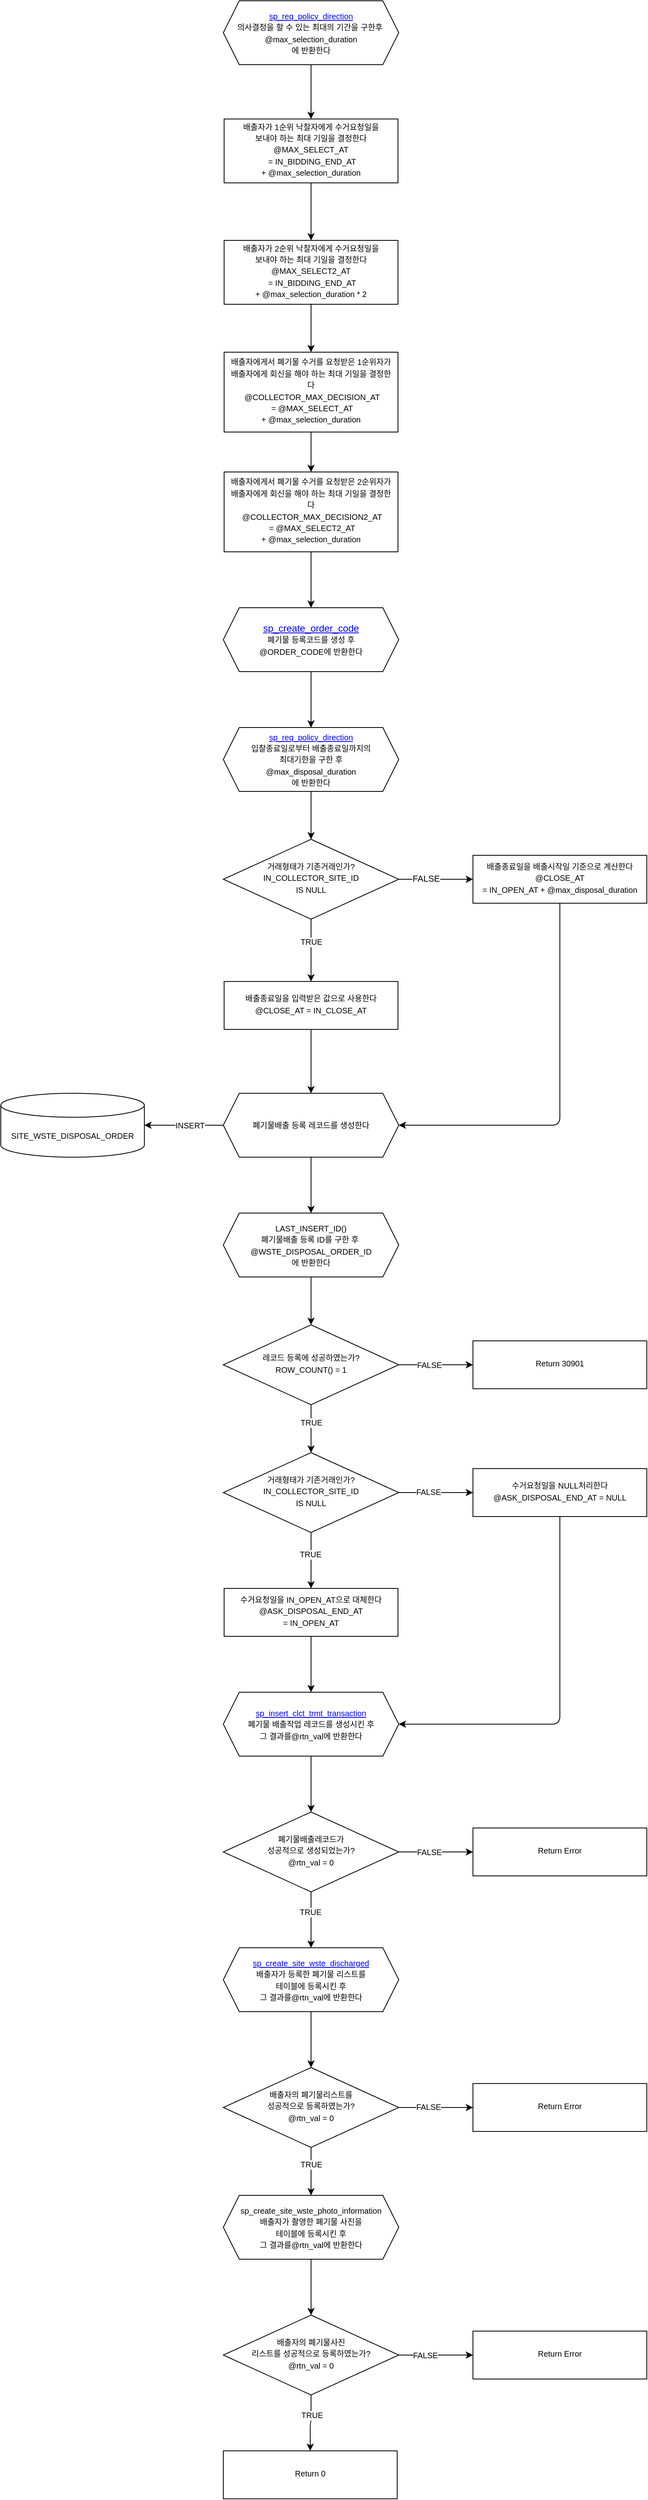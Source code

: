 <mxfile>
    <diagram id="yEqb0aX-quzxRs0v6ZPx" name="Page-1">
        <mxGraphModel dx="3655" dy="4133" grid="1" gridSize="10" guides="1" tooltips="1" connect="1" arrows="1" fold="1" page="1" pageScale="1" pageWidth="827" pageHeight="1169" math="0" shadow="0">
            <root>
                <mxCell id="0"/>
                <mxCell id="1" parent="0"/>
                <mxCell id="25" value="" style="edgeStyle=orthogonalEdgeStyle;html=1;fontSize=10;entryX=0.5;entryY=0;entryDx=0;entryDy=0;" edge="1" parent="1" source="26" target="88">
                    <mxGeometry relative="1" as="geometry">
                        <mxPoint x="-2083" y="-3350" as="targetPoint"/>
                    </mxGeometry>
                </mxCell>
                <mxCell id="26" value="&lt;a href=&quot;https://github.com/Leo-Nam/stored-procedures/blob/main/drawio/sp_req_policy_direction.svg&quot; style=&quot;font-size: 10px&quot;&gt;sp_req_policy_direction&lt;/a&gt;&lt;br&gt;&lt;span style=&quot;font-size: 10px&quot;&gt;의사결정을 할 수 있는 최대의 기간을 구한후&amp;nbsp;&lt;br&gt;@max_selection_duration&lt;br&gt;에 반환한다&lt;/span&gt;" style="shape=hexagon;perimeter=hexagonPerimeter2;whiteSpace=wrap;html=1;fixedSize=1;" vertex="1" parent="1">
                    <mxGeometry x="-2193" y="-3490" width="220" height="80" as="geometry"/>
                </mxCell>
                <mxCell id="42" value="" style="edgeStyle=orthogonalEdgeStyle;html=1;fontSize=10;" edge="1" parent="1" source="43" target="48">
                    <mxGeometry relative="1" as="geometry"/>
                </mxCell>
                <mxCell id="43" value="&lt;a href=&quot;https://github.com/Leo-Nam/stored-procedures/blob/main/drawio/sp_req_policy_direction.svg&quot; style=&quot;font-size: 10px&quot;&gt;sp_req_policy_direction&lt;/a&gt;&lt;br&gt;&lt;span style=&quot;font-size: 10px&quot;&gt;입찰종료일로부터 배출종료일까지의 &lt;br&gt;최대기한을 구한 후 &lt;br&gt;@max_disposal_duration&lt;br&gt;에 반환한다&lt;/span&gt;" style="shape=hexagon;perimeter=hexagonPerimeter2;whiteSpace=wrap;html=1;fixedSize=1;" vertex="1" parent="1">
                    <mxGeometry x="-2193" y="-2580" width="220" height="80" as="geometry"/>
                </mxCell>
                <mxCell id="44" value="" style="edgeStyle=orthogonalEdgeStyle;html=1;fontSize=10;entryX=0.5;entryY=0;entryDx=0;entryDy=0;" edge="1" parent="1" source="48" target="55">
                    <mxGeometry relative="1" as="geometry">
                        <mxPoint x="-2083" y="-2280" as="targetPoint"/>
                    </mxGeometry>
                </mxCell>
                <mxCell id="45" value="TRUE" style="edgeLabel;html=1;align=center;verticalAlign=middle;resizable=0;points=[];fontSize=10;" vertex="1" connectable="0" parent="44">
                    <mxGeometry x="-0.281" relative="1" as="geometry">
                        <mxPoint as="offset"/>
                    </mxGeometry>
                </mxCell>
                <mxCell id="102" value="" style="edgeStyle=none;html=1;" edge="1" parent="1" source="48" target="100">
                    <mxGeometry relative="1" as="geometry"/>
                </mxCell>
                <mxCell id="103" value="FALSE" style="edgeLabel;html=1;align=center;verticalAlign=middle;resizable=0;points=[];" vertex="1" connectable="0" parent="102">
                    <mxGeometry x="-0.28" y="1" relative="1" as="geometry">
                        <mxPoint as="offset"/>
                    </mxGeometry>
                </mxCell>
                <mxCell id="48" value="&lt;span style=&quot;font-size: 10px&quot;&gt;거래형태가 기존거래인가?&lt;/span&gt;&lt;span style=&quot;font-size: 10px&quot;&gt;IN_COLLECTOR_SITE_ID &lt;br&gt;IS NULL&lt;/span&gt;" style="rhombus;whiteSpace=wrap;html=1;shadow=0;strokeWidth=1;spacing=6;spacingTop=-4;" vertex="1" parent="1">
                    <mxGeometry x="-2193" y="-2440" width="220" height="100" as="geometry"/>
                </mxCell>
                <mxCell id="101" value="" style="edgeStyle=none;html=1;entryX=0.5;entryY=0;entryDx=0;entryDy=0;" edge="1" parent="1" source="55" target="62">
                    <mxGeometry relative="1" as="geometry">
                        <mxPoint x="-2083" y="-2120" as="targetPoint"/>
                    </mxGeometry>
                </mxCell>
                <mxCell id="55" value="&lt;font style=&quot;font-size: 10px&quot;&gt;배출종료일을 입력받은 값으로 사용한다&lt;br&gt;@CLOSE_AT = IN_CLOSE_AT&lt;/font&gt;" style="whiteSpace=wrap;html=1;shadow=0;strokeWidth=1;spacing=6;spacingTop=-4;" vertex="1" parent="1">
                    <mxGeometry x="-2192" y="-2262" width="218" height="60" as="geometry"/>
                </mxCell>
                <mxCell id="61" value="" style="edgeStyle=orthogonalEdgeStyle;html=1;fontSize=10;entryX=0.5;entryY=0;entryDx=0;entryDy=0;" edge="1" parent="1" source="62" target="108">
                    <mxGeometry relative="1" as="geometry"/>
                </mxCell>
                <mxCell id="106" value="" style="edgeStyle=orthogonalEdgeStyle;html=1;fontSize=10;" edge="1" parent="1" source="62" target="105">
                    <mxGeometry relative="1" as="geometry"/>
                </mxCell>
                <mxCell id="107" value="INSERT" style="edgeLabel;html=1;align=center;verticalAlign=middle;resizable=0;points=[];fontSize=10;" vertex="1" connectable="0" parent="106">
                    <mxGeometry x="-0.151" relative="1" as="geometry">
                        <mxPoint as="offset"/>
                    </mxGeometry>
                </mxCell>
                <mxCell id="62" value="&lt;font style=&quot;font-size: 10px&quot;&gt;폐기물배출 등록 레코드를 생성한다&lt;/font&gt;" style="shape=hexagon;perimeter=hexagonPerimeter2;whiteSpace=wrap;html=1;fixedSize=1;" vertex="1" parent="1">
                    <mxGeometry x="-2193" y="-2122" width="220" height="80" as="geometry"/>
                </mxCell>
                <mxCell id="63" value="" style="edgeStyle=orthogonalEdgeStyle;html=1;fontSize=10;exitX=0.5;exitY=1;exitDx=0;exitDy=0;entryX=0.5;entryY=0;entryDx=0;entryDy=0;" edge="1" parent="1" source="110" target="114">
                    <mxGeometry relative="1" as="geometry">
                        <mxPoint x="-2083" y="-1740" as="sourcePoint"/>
                        <mxPoint x="-2083" y="-1662" as="targetPoint"/>
                    </mxGeometry>
                </mxCell>
                <mxCell id="111" value="TRUE" style="edgeLabel;html=1;align=center;verticalAlign=middle;resizable=0;points=[];fontSize=10;" vertex="1" connectable="0" parent="63">
                    <mxGeometry x="-0.265" relative="1" as="geometry">
                        <mxPoint as="offset"/>
                    </mxGeometry>
                </mxCell>
                <mxCell id="89" value="" style="edgeStyle=none;html=1;entryX=0.5;entryY=0;entryDx=0;entryDy=0;" edge="1" parent="1" source="88" target="90">
                    <mxGeometry relative="1" as="geometry"/>
                </mxCell>
                <mxCell id="88" value="&lt;span style=&quot;font-size: 10px&quot;&gt;배출자가 1순위 낙찰자에게 수거요청일을 &lt;br&gt;보내야 하는 최대 기일을 결정한다 @MAX_SELECT_AT&lt;/span&gt;&lt;br&gt;&lt;span style=&quot;font-size: 10px&quot;&gt;&amp;nbsp;=&amp;nbsp;IN_BIDDING_END_AT +&amp;nbsp;@max_selection_duration&lt;/span&gt;" style="whiteSpace=wrap;html=1;shadow=0;strokeWidth=1;spacing=6;spacingTop=-4;" vertex="1" parent="1">
                    <mxGeometry x="-2192" y="-3342" width="218" height="80" as="geometry"/>
                </mxCell>
                <mxCell id="91" value="" style="edgeStyle=none;html=1;entryX=0.5;entryY=0;entryDx=0;entryDy=0;" edge="1" parent="1" source="90" target="92">
                    <mxGeometry relative="1" as="geometry"/>
                </mxCell>
                <mxCell id="90" value="&lt;span style=&quot;font-size: 10px&quot;&gt;배출자가 2순위 낙찰자에게 수거요청일을 &lt;br&gt;보내야 하는 최대 기일을 결정한다 @MAX_SELECT2_AT&lt;/span&gt;&lt;br&gt;&lt;span style=&quot;font-size: 10px&quot;&gt;&amp;nbsp;=&amp;nbsp;IN_BIDDING_END_AT +&amp;nbsp;@max_selection_duration&lt;/span&gt;&lt;span style=&quot;font-size: 10px&quot;&gt;&amp;nbsp;* 2&lt;/span&gt;" style="whiteSpace=wrap;html=1;shadow=0;strokeWidth=1;spacing=6;spacingTop=-4;" vertex="1" parent="1">
                    <mxGeometry x="-2192" y="-3190" width="218" height="80" as="geometry"/>
                </mxCell>
                <mxCell id="93" value="" style="edgeStyle=none;html=1;entryX=0.5;entryY=0;entryDx=0;entryDy=0;" edge="1" parent="1" source="92" target="94">
                    <mxGeometry relative="1" as="geometry"/>
                </mxCell>
                <mxCell id="92" value="&lt;span style=&quot;font-size: 10px&quot;&gt;배출자에게서 폐기물 수거를 요청받은 1순위자가 배출자에게 회신을 해야 하는 최대 기일을 결정한다&lt;br&gt;&amp;nbsp;@&lt;/span&gt;&lt;span style=&quot;font-size: 10px&quot;&gt;COLLECTOR_MAX_DECISION_AT&lt;/span&gt;&lt;br&gt;&lt;span style=&quot;font-size: 10px&quot;&gt;&amp;nbsp;=&amp;nbsp;&lt;/span&gt;&lt;span style=&quot;font-size: 10px&quot;&gt;@MAX_SELECT_AT&lt;br&gt;&lt;/span&gt;&lt;span style=&quot;font-size: 10px&quot;&gt;+&amp;nbsp;@max_selection_duration&lt;/span&gt;" style="whiteSpace=wrap;html=1;shadow=0;strokeWidth=1;spacing=6;spacingTop=-4;" vertex="1" parent="1">
                    <mxGeometry x="-2192" y="-3050" width="218" height="100" as="geometry"/>
                </mxCell>
                <mxCell id="95" value="" style="edgeStyle=none;html=1;entryX=0.5;entryY=0;entryDx=0;entryDy=0;" edge="1" parent="1" source="94" target="96">
                    <mxGeometry relative="1" as="geometry">
                        <mxPoint x="-2083" y="-2748" as="targetPoint"/>
                    </mxGeometry>
                </mxCell>
                <mxCell id="94" value="&lt;span style=&quot;font-size: 10px&quot;&gt;배출자에게서 폐기물 수거를 요청받은 2순위자가 배출자에게 회신을 해야 하는 최대 기일을 결정한다&lt;br&gt;&amp;nbsp;@&lt;/span&gt;&lt;span style=&quot;font-size: 10px&quot;&gt;COLLECTOR_MAX_DECISION2_AT&lt;/span&gt;&lt;br&gt;&lt;span style=&quot;font-size: 10px&quot;&gt;&amp;nbsp;=&amp;nbsp;&lt;/span&gt;&lt;span style=&quot;font-size: 10px&quot;&gt;@MAX_SELECT2_AT&lt;br&gt;&lt;/span&gt;&lt;span style=&quot;font-size: 10px&quot;&gt;+&amp;nbsp;@max_selection_duration&lt;/span&gt;" style="whiteSpace=wrap;html=1;shadow=0;strokeWidth=1;spacing=6;spacingTop=-4;" vertex="1" parent="1">
                    <mxGeometry x="-2192" y="-2900" width="218" height="100" as="geometry"/>
                </mxCell>
                <mxCell id="97" value="" style="edgeStyle=none;html=1;entryX=0.5;entryY=0;entryDx=0;entryDy=0;" edge="1" parent="1" source="96" target="43">
                    <mxGeometry relative="1" as="geometry">
                        <mxPoint x="-2070" y="-2600" as="targetPoint"/>
                    </mxGeometry>
                </mxCell>
                <mxCell id="96" value="&lt;a href=&quot;https://github.com/Leo-Nam/stored-procedures/blob/main/drawio/sp_create_order_code.svg&quot;&gt;sp_create_order_code&lt;/a&gt;&lt;br&gt;&lt;span style=&quot;font-size: 10px&quot;&gt;폐기물 등록코드를 생성 후 &lt;/span&gt;&lt;br&gt;&lt;span style=&quot;font-size: 10px&quot;&gt;@ORDER_CODE에 반환한다&lt;/span&gt;" style="shape=hexagon;perimeter=hexagonPerimeter2;whiteSpace=wrap;html=1;fixedSize=1;" vertex="1" parent="1">
                    <mxGeometry x="-2193" y="-2730" width="220" height="80" as="geometry"/>
                </mxCell>
                <mxCell id="104" style="edgeStyle=orthogonalEdgeStyle;html=1;entryX=1;entryY=0.5;entryDx=0;entryDy=0;exitX=0.5;exitY=1;exitDx=0;exitDy=0;" edge="1" parent="1" source="100" target="62">
                    <mxGeometry relative="1" as="geometry"/>
                </mxCell>
                <mxCell id="100" value="&lt;span style=&quot;font-size: 10px&quot;&gt;배출종료일을 배출시작일 기준으로 계산한다@CLOSE_AT &lt;br&gt;=&amp;nbsp;IN_OPEN_AT +&amp;nbsp;@max_disposal_duration&lt;/span&gt;" style="whiteSpace=wrap;html=1;shadow=0;strokeWidth=1;spacing=6;spacingTop=-4;" vertex="1" parent="1">
                    <mxGeometry x="-1880" y="-2420" width="218" height="60" as="geometry"/>
                </mxCell>
                <mxCell id="105" value="SITE_WSTE_DISPOSAL_ORDER" style="shape=cylinder3;whiteSpace=wrap;html=1;boundedLbl=1;backgroundOutline=1;size=15;fontSize=10;" vertex="1" parent="1">
                    <mxGeometry x="-2472" y="-2122" width="180" height="80" as="geometry"/>
                </mxCell>
                <mxCell id="109" value="" style="edgeStyle=orthogonalEdgeStyle;html=1;fontSize=10;entryX=0.5;entryY=0;entryDx=0;entryDy=0;" edge="1" parent="1" source="108" target="110">
                    <mxGeometry relative="1" as="geometry">
                        <mxPoint x="-2083" y="-1820" as="targetPoint"/>
                    </mxGeometry>
                </mxCell>
                <mxCell id="138" value="" style="edgeStyle=orthogonalEdgeStyle;html=1;fontSize=10;exitX=1;exitY=0.5;exitDx=0;exitDy=0;" edge="1" parent="1" source="110" target="137">
                    <mxGeometry relative="1" as="geometry"/>
                </mxCell>
                <mxCell id="146" value="FALSE" style="edgeLabel;html=1;align=center;verticalAlign=middle;resizable=0;points=[];fontSize=10;" vertex="1" connectable="0" parent="138">
                    <mxGeometry x="-0.18" relative="1" as="geometry">
                        <mxPoint as="offset"/>
                    </mxGeometry>
                </mxCell>
                <mxCell id="108" value="&lt;font style=&quot;font-size: 10px&quot;&gt;LAST_INSERT_ID()&lt;br&gt;폐기물배출 등록 ID를 구한 후&amp;nbsp;&lt;br&gt;@WSTE_DISPOSAL_ORDER_ID&lt;br&gt;에 반환한다&lt;/font&gt;" style="shape=hexagon;perimeter=hexagonPerimeter2;whiteSpace=wrap;html=1;fixedSize=1;" vertex="1" parent="1">
                    <mxGeometry x="-2193" y="-1972" width="220" height="80" as="geometry"/>
                </mxCell>
                <mxCell id="110" value="&lt;span style=&quot;font-size: 10px&quot;&gt;레코드 등록에 성공하였는가?&lt;br&gt;ROW_COUNT() = 1&lt;/span&gt;" style="rhombus;whiteSpace=wrap;html=1;shadow=0;strokeWidth=1;spacing=6;spacingTop=-4;" vertex="1" parent="1">
                    <mxGeometry x="-2193" y="-1832" width="220" height="100" as="geometry"/>
                </mxCell>
                <mxCell id="113" value="" style="edgeStyle=orthogonalEdgeStyle;html=1;fontSize=10;exitX=0.5;exitY=1;exitDx=0;exitDy=0;entryX=0.5;entryY=0;entryDx=0;entryDy=0;" edge="1" parent="1" source="114" target="119">
                    <mxGeometry relative="1" as="geometry">
                        <mxPoint x="-2083" y="-1582" as="sourcePoint"/>
                        <mxPoint x="-2083" y="-1520" as="targetPoint"/>
                    </mxGeometry>
                </mxCell>
                <mxCell id="118" value="TRUE" style="edgeLabel;html=1;align=center;verticalAlign=middle;resizable=0;points=[];fontSize=10;" vertex="1" connectable="0" parent="113">
                    <mxGeometry x="-0.229" y="-1" relative="1" as="geometry">
                        <mxPoint as="offset"/>
                    </mxGeometry>
                </mxCell>
                <mxCell id="116" value="" style="edgeStyle=orthogonalEdgeStyle;html=1;fontSize=10;" edge="1" parent="1" source="114" target="115">
                    <mxGeometry relative="1" as="geometry"/>
                </mxCell>
                <mxCell id="117" value="FALSE" style="edgeLabel;html=1;align=center;verticalAlign=middle;resizable=0;points=[];fontSize=10;" vertex="1" connectable="0" parent="116">
                    <mxGeometry x="-0.217" y="1" relative="1" as="geometry">
                        <mxPoint as="offset"/>
                    </mxGeometry>
                </mxCell>
                <mxCell id="114" value="&lt;span style=&quot;font-size: 10px&quot;&gt;거래형태가 기존거래인가?&lt;/span&gt;&lt;span style=&quot;font-size: 10px&quot;&gt;IN_COLLECTOR_SITE_ID&lt;br&gt;IS NULL&lt;/span&gt;" style="rhombus;whiteSpace=wrap;html=1;shadow=0;strokeWidth=1;spacing=6;spacingTop=-4;" vertex="1" parent="1">
                    <mxGeometry x="-2193" y="-1672" width="220" height="100" as="geometry"/>
                </mxCell>
                <mxCell id="139" style="edgeStyle=orthogonalEdgeStyle;html=1;entryX=1;entryY=0.5;entryDx=0;entryDy=0;fontSize=10;exitX=0.5;exitY=1;exitDx=0;exitDy=0;" edge="1" parent="1" source="115" target="120">
                    <mxGeometry relative="1" as="geometry"/>
                </mxCell>
                <mxCell id="115" value="&lt;span style=&quot;font-size: 10px&quot;&gt;수거요청일을 NULL처리한다&lt;br&gt;@ASK_DISPOSAL_END_AT = NULL&lt;/span&gt;" style="whiteSpace=wrap;html=1;shadow=0;strokeWidth=1;spacing=6;spacingTop=-4;" vertex="1" parent="1">
                    <mxGeometry x="-1880" y="-1652" width="218" height="60" as="geometry"/>
                </mxCell>
                <mxCell id="121" value="" style="edgeStyle=orthogonalEdgeStyle;html=1;fontSize=10;" edge="1" parent="1" source="119" target="120">
                    <mxGeometry relative="1" as="geometry"/>
                </mxCell>
                <mxCell id="119" value="&lt;span style=&quot;font-size: 10px&quot;&gt;수거요청일을 IN_OPEN_AT으로 대체한다&lt;br&gt;@ASK_DISPOSAL_END_AT &lt;br&gt;=&amp;nbsp;&lt;/span&gt;&lt;span style=&quot;font-size: 10px&quot;&gt;IN_OPEN_AT&lt;/span&gt;" style="whiteSpace=wrap;html=1;shadow=0;strokeWidth=1;spacing=6;spacingTop=-4;" vertex="1" parent="1">
                    <mxGeometry x="-2192" y="-1502" width="218" height="60" as="geometry"/>
                </mxCell>
                <mxCell id="123" value="" style="edgeStyle=orthogonalEdgeStyle;html=1;fontSize=10;" edge="1" parent="1" source="120" target="122">
                    <mxGeometry relative="1" as="geometry"/>
                </mxCell>
                <mxCell id="120" value="&lt;span style=&quot;font-size: 10px&quot;&gt;&lt;a href=&quot;https://github.com/Leo-Nam/stored-procedures/blob/main/drawio/sp_insert_clct_trmt_transaction.svg&quot;&gt;sp_insert_clct_trmt_transaction&lt;/a&gt;&lt;/span&gt;&lt;br&gt;&lt;span style=&quot;font-size: 10px&quot;&gt;폐기물 배출작업 레코드를 생성시킨 후 &lt;br&gt;그 결과를@rtn_val에 반환한다&lt;/span&gt;" style="shape=hexagon;perimeter=hexagonPerimeter2;whiteSpace=wrap;html=1;fixedSize=1;" vertex="1" parent="1">
                    <mxGeometry x="-2193" y="-1372" width="220" height="80" as="geometry"/>
                </mxCell>
                <mxCell id="125" value="" style="edgeStyle=orthogonalEdgeStyle;html=1;fontSize=10;" edge="1" parent="1" source="122" target="124">
                    <mxGeometry relative="1" as="geometry"/>
                </mxCell>
                <mxCell id="126" value="TRUE" style="edgeLabel;html=1;align=center;verticalAlign=middle;resizable=0;points=[];fontSize=10;" vertex="1" connectable="0" parent="125">
                    <mxGeometry x="-0.282" y="-1" relative="1" as="geometry">
                        <mxPoint as="offset"/>
                    </mxGeometry>
                </mxCell>
                <mxCell id="141" value="" style="edgeStyle=orthogonalEdgeStyle;html=1;fontSize=10;" edge="1" parent="1" source="122" target="140">
                    <mxGeometry relative="1" as="geometry"/>
                </mxCell>
                <mxCell id="144" value="FALSE" style="edgeLabel;html=1;align=center;verticalAlign=middle;resizable=0;points=[];fontSize=10;" vertex="1" connectable="0" parent="141">
                    <mxGeometry x="-0.187" y="1" relative="1" as="geometry">
                        <mxPoint y="1" as="offset"/>
                    </mxGeometry>
                </mxCell>
                <mxCell id="122" value="&lt;span style=&quot;font-size: 10px&quot;&gt;폐기물배출레코드가 &lt;br&gt;성공적으로 생성되었는가?&lt;br&gt;@rtn_val = 0&lt;/span&gt;" style="rhombus;whiteSpace=wrap;html=1;shadow=0;strokeWidth=1;spacing=6;spacingTop=-4;" vertex="1" parent="1">
                    <mxGeometry x="-2193" y="-1222" width="220" height="100" as="geometry"/>
                </mxCell>
                <mxCell id="128" value="" style="edgeStyle=orthogonalEdgeStyle;html=1;fontSize=10;" edge="1" parent="1" source="124" target="127">
                    <mxGeometry relative="1" as="geometry"/>
                </mxCell>
                <mxCell id="124" value="&lt;span style=&quot;font-size: 10px&quot;&gt;&lt;a href=&quot;https://github.com/Leo-Nam/stored-procedures/blob/main/drawio/sp_create_site_wste_discharged.svg&quot;&gt;sp_create_site_wste_discharged&lt;/a&gt;&lt;/span&gt;&lt;br&gt;&lt;span style=&quot;font-size: 10px&quot;&gt;배출자가 등록한 폐기물 리스트를 &lt;br&gt;테이블에 등록시킨 후 &lt;br&gt;그 결과를@rtn_val에 반환한다&lt;/span&gt;" style="shape=hexagon;perimeter=hexagonPerimeter2;whiteSpace=wrap;html=1;fixedSize=1;" vertex="1" parent="1">
                    <mxGeometry x="-2193" y="-1052" width="220" height="80" as="geometry"/>
                </mxCell>
                <mxCell id="132" value="" style="edgeStyle=orthogonalEdgeStyle;html=1;fontSize=10;" edge="1" parent="1" source="127" target="129">
                    <mxGeometry relative="1" as="geometry"/>
                </mxCell>
                <mxCell id="133" value="TRUE" style="edgeLabel;html=1;align=center;verticalAlign=middle;resizable=0;points=[];fontSize=10;" vertex="1" connectable="0" parent="132">
                    <mxGeometry x="-0.292" relative="1" as="geometry">
                        <mxPoint as="offset"/>
                    </mxGeometry>
                </mxCell>
                <mxCell id="143" value="" style="edgeStyle=orthogonalEdgeStyle;html=1;fontSize=10;" edge="1" parent="1" source="127" target="142">
                    <mxGeometry relative="1" as="geometry"/>
                </mxCell>
                <mxCell id="145" value="FALSE" style="edgeLabel;html=1;align=center;verticalAlign=middle;resizable=0;points=[];fontSize=10;" vertex="1" connectable="0" parent="143">
                    <mxGeometry x="-0.199" y="1" relative="1" as="geometry">
                        <mxPoint as="offset"/>
                    </mxGeometry>
                </mxCell>
                <mxCell id="127" value="&lt;span style=&quot;font-size: 10px&quot;&gt;배출자의 폐기물리스트를&lt;br&gt;성공적으로 등록하였는가?&lt;br&gt;@rtn_val = 0&lt;/span&gt;" style="rhombus;whiteSpace=wrap;html=1;shadow=0;strokeWidth=1;spacing=6;spacingTop=-4;" vertex="1" parent="1">
                    <mxGeometry x="-2193" y="-902" width="220" height="100" as="geometry"/>
                </mxCell>
                <mxCell id="129" value="&lt;span style=&quot;font-size: 10px&quot;&gt;sp_create_site_wste_photo_information&lt;/span&gt;&lt;br&gt;&lt;span style=&quot;font-size: 10px&quot;&gt;배출자가 촬영한 폐기물 사진을&lt;br&gt;테이블에 등록시킨 후 &lt;br&gt;그 결과를@rtn_val에 반환한다&lt;/span&gt;" style="shape=hexagon;perimeter=hexagonPerimeter2;whiteSpace=wrap;html=1;fixedSize=1;" vertex="1" parent="1">
                    <mxGeometry x="-2193" y="-742" width="220" height="80" as="geometry"/>
                </mxCell>
                <mxCell id="135" value="" style="edgeStyle=orthogonalEdgeStyle;html=1;fontSize=10;" edge="1" parent="1" source="130" target="134">
                    <mxGeometry relative="1" as="geometry"/>
                </mxCell>
                <mxCell id="136" value="TRUE" style="edgeLabel;html=1;align=center;verticalAlign=middle;resizable=0;points=[];fontSize=10;" vertex="1" connectable="0" parent="135">
                    <mxGeometry x="-0.296" y="1" relative="1" as="geometry">
                        <mxPoint as="offset"/>
                    </mxGeometry>
                </mxCell>
                <mxCell id="148" value="" style="edgeStyle=orthogonalEdgeStyle;html=1;fontSize=10;" edge="1" parent="1" source="130" target="147">
                    <mxGeometry relative="1" as="geometry"/>
                </mxCell>
                <mxCell id="149" value="FALSE" style="edgeLabel;html=1;align=center;verticalAlign=middle;resizable=0;points=[];fontSize=10;" vertex="1" connectable="0" parent="148">
                    <mxGeometry x="-0.301" relative="1" as="geometry">
                        <mxPoint as="offset"/>
                    </mxGeometry>
                </mxCell>
                <mxCell id="130" value="&lt;span style=&quot;font-size: 10px&quot;&gt;배출자의 폐기물사진&lt;br&gt;리스트를 성공적으로 등록하였는가?&lt;br&gt;@rtn_val = 0&lt;/span&gt;" style="rhombus;whiteSpace=wrap;html=1;shadow=0;strokeWidth=1;spacing=6;spacingTop=-4;" vertex="1" parent="1">
                    <mxGeometry x="-2193" y="-592" width="220" height="100" as="geometry"/>
                </mxCell>
                <mxCell id="131" value="" style="edgeStyle=orthogonalEdgeStyle;html=1;fontSize=10;" edge="1" source="129" target="130" parent="1">
                    <mxGeometry relative="1" as="geometry"/>
                </mxCell>
                <mxCell id="134" value="&lt;span style=&quot;font-size: 10px&quot;&gt;Return 0&lt;/span&gt;" style="whiteSpace=wrap;html=1;shadow=0;strokeWidth=1;spacing=6;spacingTop=-4;" vertex="1" parent="1">
                    <mxGeometry x="-2193" y="-422" width="218" height="60" as="geometry"/>
                </mxCell>
                <mxCell id="137" value="&lt;span style=&quot;font-size: 10px&quot;&gt;Return 30901&lt;/span&gt;" style="whiteSpace=wrap;html=1;shadow=0;strokeWidth=1;spacing=6;spacingTop=-4;" vertex="1" parent="1">
                    <mxGeometry x="-1880" y="-1812" width="218" height="60" as="geometry"/>
                </mxCell>
                <mxCell id="140" value="&lt;span style=&quot;font-size: 10px&quot;&gt;Return Error&lt;/span&gt;" style="whiteSpace=wrap;html=1;shadow=0;strokeWidth=1;spacing=6;spacingTop=-4;" vertex="1" parent="1">
                    <mxGeometry x="-1880" y="-1202" width="218" height="60" as="geometry"/>
                </mxCell>
                <mxCell id="142" value="&lt;span style=&quot;font-size: 10px&quot;&gt;Return Error&lt;/span&gt;" style="whiteSpace=wrap;html=1;shadow=0;strokeWidth=1;spacing=6;spacingTop=-4;" vertex="1" parent="1">
                    <mxGeometry x="-1880" y="-882" width="218" height="60" as="geometry"/>
                </mxCell>
                <mxCell id="147" value="&lt;span style=&quot;font-size: 10px&quot;&gt;Return Error&lt;/span&gt;" style="whiteSpace=wrap;html=1;shadow=0;strokeWidth=1;spacing=6;spacingTop=-4;" vertex="1" parent="1">
                    <mxGeometry x="-1880" y="-572" width="218" height="60" as="geometry"/>
                </mxCell>
            </root>
        </mxGraphModel>
    </diagram>
</mxfile>